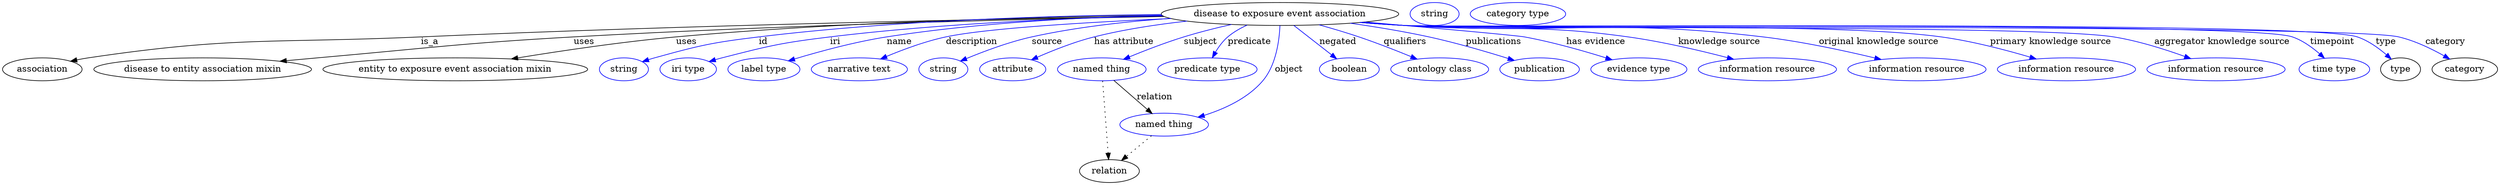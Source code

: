 digraph {
	graph [bb="0,0,3916.7,283"];
	node [label="\N"];
	"disease to exposure event association"	[height=0.5,
		label="disease to exposure event association",
		pos="2004.4,265",
		width=5.1815];
	association	[height=0.5,
		pos="62.394,178",
		width=1.7332];
	"disease to exposure event association" -> association	[label=is_a,
		lp="676.39,221.5",
		pos="e,106.48,190.8 1821.7,261.33 1563.4,257.08 1076.7,247.32 662.39,229 427.06,218.59 366.36,230.89 133.39,196 127.91,195.18 122.23,\
194.14 116.57,192.99"];
	"disease to entity association mixin"	[height=0.5,
		pos="313.39,178",
		width=4.7482];
	"disease to exposure event association" -> "disease to entity association mixin"	[label=uses,
		lp="911.89,221.5",
		pos="e,434.89,190.68 1822.3,261.06 1602.4,256.87 1221.6,247.53 895.39,229 716.42,218.84 671.97,211.76 493.39,196 477.73,194.62 461.3,\
193.12 445.01,191.62"];
	"entity to exposure event association mixin"	[height=0.5,
		pos="710.39,178",
		width=5.7773];
	"disease to exposure event association" -> "entity to exposure event association mixin"	[label=uses,
		lp="1072.9,221.5",
		pos="e,798.26,194.34 1818.7,262.99 1627.3,260.57 1320.5,252.89 1056.4,229 972.28,221.39 877.38,207.28 808.27,195.98"];
	id	[color=blue,
		height=0.5,
		label=string,
		pos="974.39,178",
		width=1.0652];
	"disease to exposure event association" -> id	[color=blue,
		label=id,
		lp="1193.4,221.5",
		pos="e,1003.4,190.01 1817.7,264.27 1651.5,262.54 1401.9,255.14 1186.4,229 1112.6,220.05 1094.1,215.79 1022.4,196 1019.3,195.14 1016.1,\
194.18 1012.9,193.17",
		style=solid];
	iri	[color=blue,
		height=0.5,
		label="iri type",
		pos="1075.4,178",
		width=1.2277];
	"disease to exposure event association" -> iri	[color=blue,
		label=iri,
		lp="1305.4,221.5",
		pos="e,1108.3,190.21 1819.9,262.1 1676.9,258.88 1474,250.5 1297.4,229 1221.4,219.75 1202.5,215.05 1128.4,196 1125,195.13 1121.5,194.17 \
1118.1,193.16",
		style=solid];
	name	[color=blue,
		height=0.5,
		label="label type",
		pos="1194.4,178",
		width=1.5707];
	"disease to exposure event association" -> name	[color=blue,
		label=name,
		lp="1406.4,221.5",
		pos="e,1232.5,191.33 1818.8,263.06 1695.6,260.09 1530.5,251.62 1386.4,229 1336.6,221.18 1280.9,205.95 1242.4,194.34",
		style=solid];
	description	[color=blue,
		height=0.5,
		label="narrative text",
		pos="1344.4,178",
		width=2.0943];
	"disease to exposure event association" -> description	[color=blue,
		label=description,
		lp="1519.9,221.5",
		pos="e,1377.4,194.3 1833,257.89 1706.2,252.37 1544.6,242.94 1479.4,229 1447.4,222.16 1412.8,209.24 1386.7,198.24",
		style=solid];
	source	[color=blue,
		height=0.5,
		label=string,
		pos="1476.4,178",
		width=1.0652];
	"disease to exposure event association" -> source	[color=blue,
		label=source,
		lp="1638.4,221.5",
		pos="e,1503,190.98 1831.6,258.09 1763.3,253.27 1684.6,244.59 1614.4,229 1578.8,221.1 1540,206.43 1512.6,195.02",
		style=solid];
	"has attribute"	[color=blue,
		height=0.5,
		label=attribute,
		pos="1584.4,178",
		width=1.4443];
	"disease to exposure event association" -> "has attribute"	[color=blue,
		label="has attribute",
		lp="1759.4,221.5",
		pos="e,1613.7,192.91 1858.3,253.81 1811.2,248.59 1759.2,240.74 1712.4,229 1681.5,221.26 1648.1,208.02 1623.2,197.11",
		style=solid];
	subject	[color=blue,
		height=0.5,
		label="named thing",
		pos="1724.4,178",
		width=1.9318];
	"disease to exposure event association" -> subject	[color=blue,
		label=subject,
		lp="1879.4,221.5",
		pos="e,1758.4,193.72 1928.2,248.55 1904.1,243.07 1877.4,236.41 1853.4,229 1824.4,220.07 1792.6,207.79 1767.9,197.64",
		style=solid];
	predicate	[color=blue,
		height=0.5,
		label="predicate type",
		pos="1890.4,178",
		width=2.1665];
	"disease to exposure event association" -> predicate	[color=blue,
		label=predicate,
		lp="1956.4,221.5",
		pos="e,1898.1,196.16 1952.7,247.5 1942,242.61 1931.3,236.5 1922.4,229 1914.7,222.45 1908.1,213.54 1903,205.07",
		style=solid];
	object	[color=blue,
		height=0.5,
		label="named thing",
		pos="1822.4,91",
		width=1.9318];
	"disease to exposure event association" -> object	[color=blue,
		label=object,
		lp="2018.4,178",
		pos="e,1875.6,102.76 2004.4,246.82 2003.4,224.32 1998.6,184.85 1977.4,160 1953.9,132.43 1917.1,115.65 1885.3,105.65",
		style=solid];
	negated	[color=blue,
		height=0.5,
		label=boolean,
		pos="2113.4,178",
		width=1.2999];
	"disease to exposure event association" -> negated	[color=blue,
		label=negated,
		lp="2095.4,221.5",
		pos="e,2093.5,194.54 2026.2,247 2043.2,233.73 2067,215.18 2085.4,200.81",
		style=solid];
	qualifiers	[color=blue,
		height=0.5,
		label="ontology class",
		pos="2254.4,178",
		width=2.1304];
	"disease to exposure event association" -> qualifiers	[color=blue,
		label=qualifiers,
		lp="2200.9,221.5",
		pos="e,2219.2,194.1 2066,247.97 2086,242.39 2108.3,235.81 2128.4,229 2155.7,219.75 2185.8,207.89 2209.7,198.04",
		style=solid];
	publications	[color=blue,
		height=0.5,
		label=publication,
		pos="2411.4,178",
		width=1.7332];
	"disease to exposure event association" -> publications	[color=blue,
		label=publications,
		lp="2340.4,221.5",
		pos="e,2371.9,192.03 2115.4,250.48 2154.4,244.91 2198.6,237.69 2238.4,229 2280.7,219.78 2327.8,205.92 2362.1,195.13",
		style=solid];
	"has evidence"	[color=blue,
		height=0.5,
		label="evidence type",
		pos="2567.4,178",
		width=2.0943];
	"disease to exposure event association" -> "has evidence"	[color=blue,
		label="has evidence",
		lp="2499.9,221.5",
		pos="e,2525.6,193.01 2137.9,252.41 2243.7,243.13 2375.9,231.29 2388.4,229 2432.1,220.98 2480.5,207.14 2515.9,196.05",
		style=solid];
	"knowledge source"	[color=blue,
		height=0.5,
		label="information resource",
		pos="2769.4,178",
		width=3.015];
	"disease to exposure event association" -> "knowledge source"	[color=blue,
		label="knowledge source",
		lp="2693.9,221.5",
		pos="e,2716.3,193.83 2134.5,252.07 2156.5,250.24 2179.1,248.47 2200.4,247 2355.8,236.27 2396.1,250.42 2550.4,229 2603.6,221.61 2663,207.7 \
2706.5,196.42",
		style=solid];
	"original knowledge source"	[color=blue,
		height=0.5,
		label="information resource",
		pos="3004.4,178",
		width=3.015];
	"disease to exposure event association" -> "original knowledge source"	[color=blue,
		label="original knowledge source",
		lp="2944.4,221.5",
		pos="e,2948.1,193.49 2132.4,251.88 2155.1,250.03 2178.4,248.3 2200.4,247 2449.9,232.2 2514.2,258.39 2762.4,229 2822.5,221.89 2889.8,207.45 \
2938.1,195.9",
		style=solid];
	"primary knowledge source"	[color=blue,
		height=0.5,
		label="information resource",
		pos="3239.4,178",
		width=3.015];
	"disease to exposure event association" -> "primary knowledge source"	[color=blue,
		label="primary knowledge source",
		lp="3214.4,221.5",
		pos="e,3191.8,194.32 2131.4,251.77 2154.3,249.91 2178.1,248.21 2200.4,247 2387.3,236.91 2856.9,254.18 3042.4,229 3090.3,222.5 3143.3,\
208.65 3182.2,197.18",
		style=solid];
	"aggregator knowledge source"	[color=blue,
		height=0.5,
		label="information resource",
		pos="3474.4,178",
		width=3.015];
	"disease to exposure event association" -> "aggregator knowledge source"	[color=blue,
		label="aggregator knowledge source",
		lp="3483.9,221.5",
		pos="e,3434.8,194.78 2130.6,251.74 2153.8,249.86 2177.8,248.16 2200.4,247 2323.9,240.65 3191.3,248.54 3313.4,229 3351.9,222.84 3393.9,\
209.55 3425.4,198.22",
		style=solid];
	timepoint	[color=blue,
		height=0.5,
		label="time type",
		pos="3660.4,178",
		width=1.5346];
	"disease to exposure event association" -> timepoint	[color=blue,
		label=timepoint,
		lp="3657.4,221.5",
		pos="e,3644.8,195.48 2130.3,251.7 2153.6,249.82 2177.7,248.13 2200.4,247 2277.7,243.15 3521.1,254.14 3594.4,229 3610.3,223.54 3625.5,\
212.63 3637.2,202.39",
		style=solid];
	type	[height=0.5,
		pos="3764.4,178",
		width=0.86659];
	"disease to exposure event association" -> type	[color=blue,
		label=type,
		lp="3741.4,221.5",
		pos="e,3749.8,194.03 2130.3,251.68 2153.6,249.8 2177.7,248.12 2200.4,247 2283.4,242.91 3617.6,255.38 3696.4,229 3713.5,223.28 3729.9,\
211.5 3742.3,200.82",
		style=solid];
	category	[height=0.5,
		pos="3865.4,178",
		width=1.4263];
	"disease to exposure event association" -> category	[color=blue,
		label=category,
		lp="3834.9,221.5",
		pos="e,3841.7,194.1 2130.3,251.68 2153.6,249.79 2177.7,248.11 2200.4,247 2287,242.75 3676.9,248.76 3761.4,229 3786.7,223.09 3813,210.37 \
3832.8,199.23",
		style=solid];
	subject -> object	[label=relation,
		lp="1807.4,134.5",
		pos="e,1803.6,108.34 1743.3,160.61 1758.2,147.68 1779.2,129.47 1795.8,115.07"];
	relation	[height=0.5,
		pos="1736.4,18",
		width=1.2999];
	subject -> relation	[pos="e,1735.1,36.188 1725.7,159.79 1727.8,132.48 1731.8,78.994 1734.3,46.38",
		style=dotted];
	object -> relation	[pos="e,1755.3,34.647 1802.4,73.533 1790.8,63.922 1776,51.669 1763.3,41.213",
		style=dotted];
	association_type	[color=blue,
		height=0.5,
		label=string,
		pos="2247.4,265",
		width=1.0652];
	association_category	[color=blue,
		height=0.5,
		label="category type",
		pos="2378.4,265",
		width=2.0762];
}

